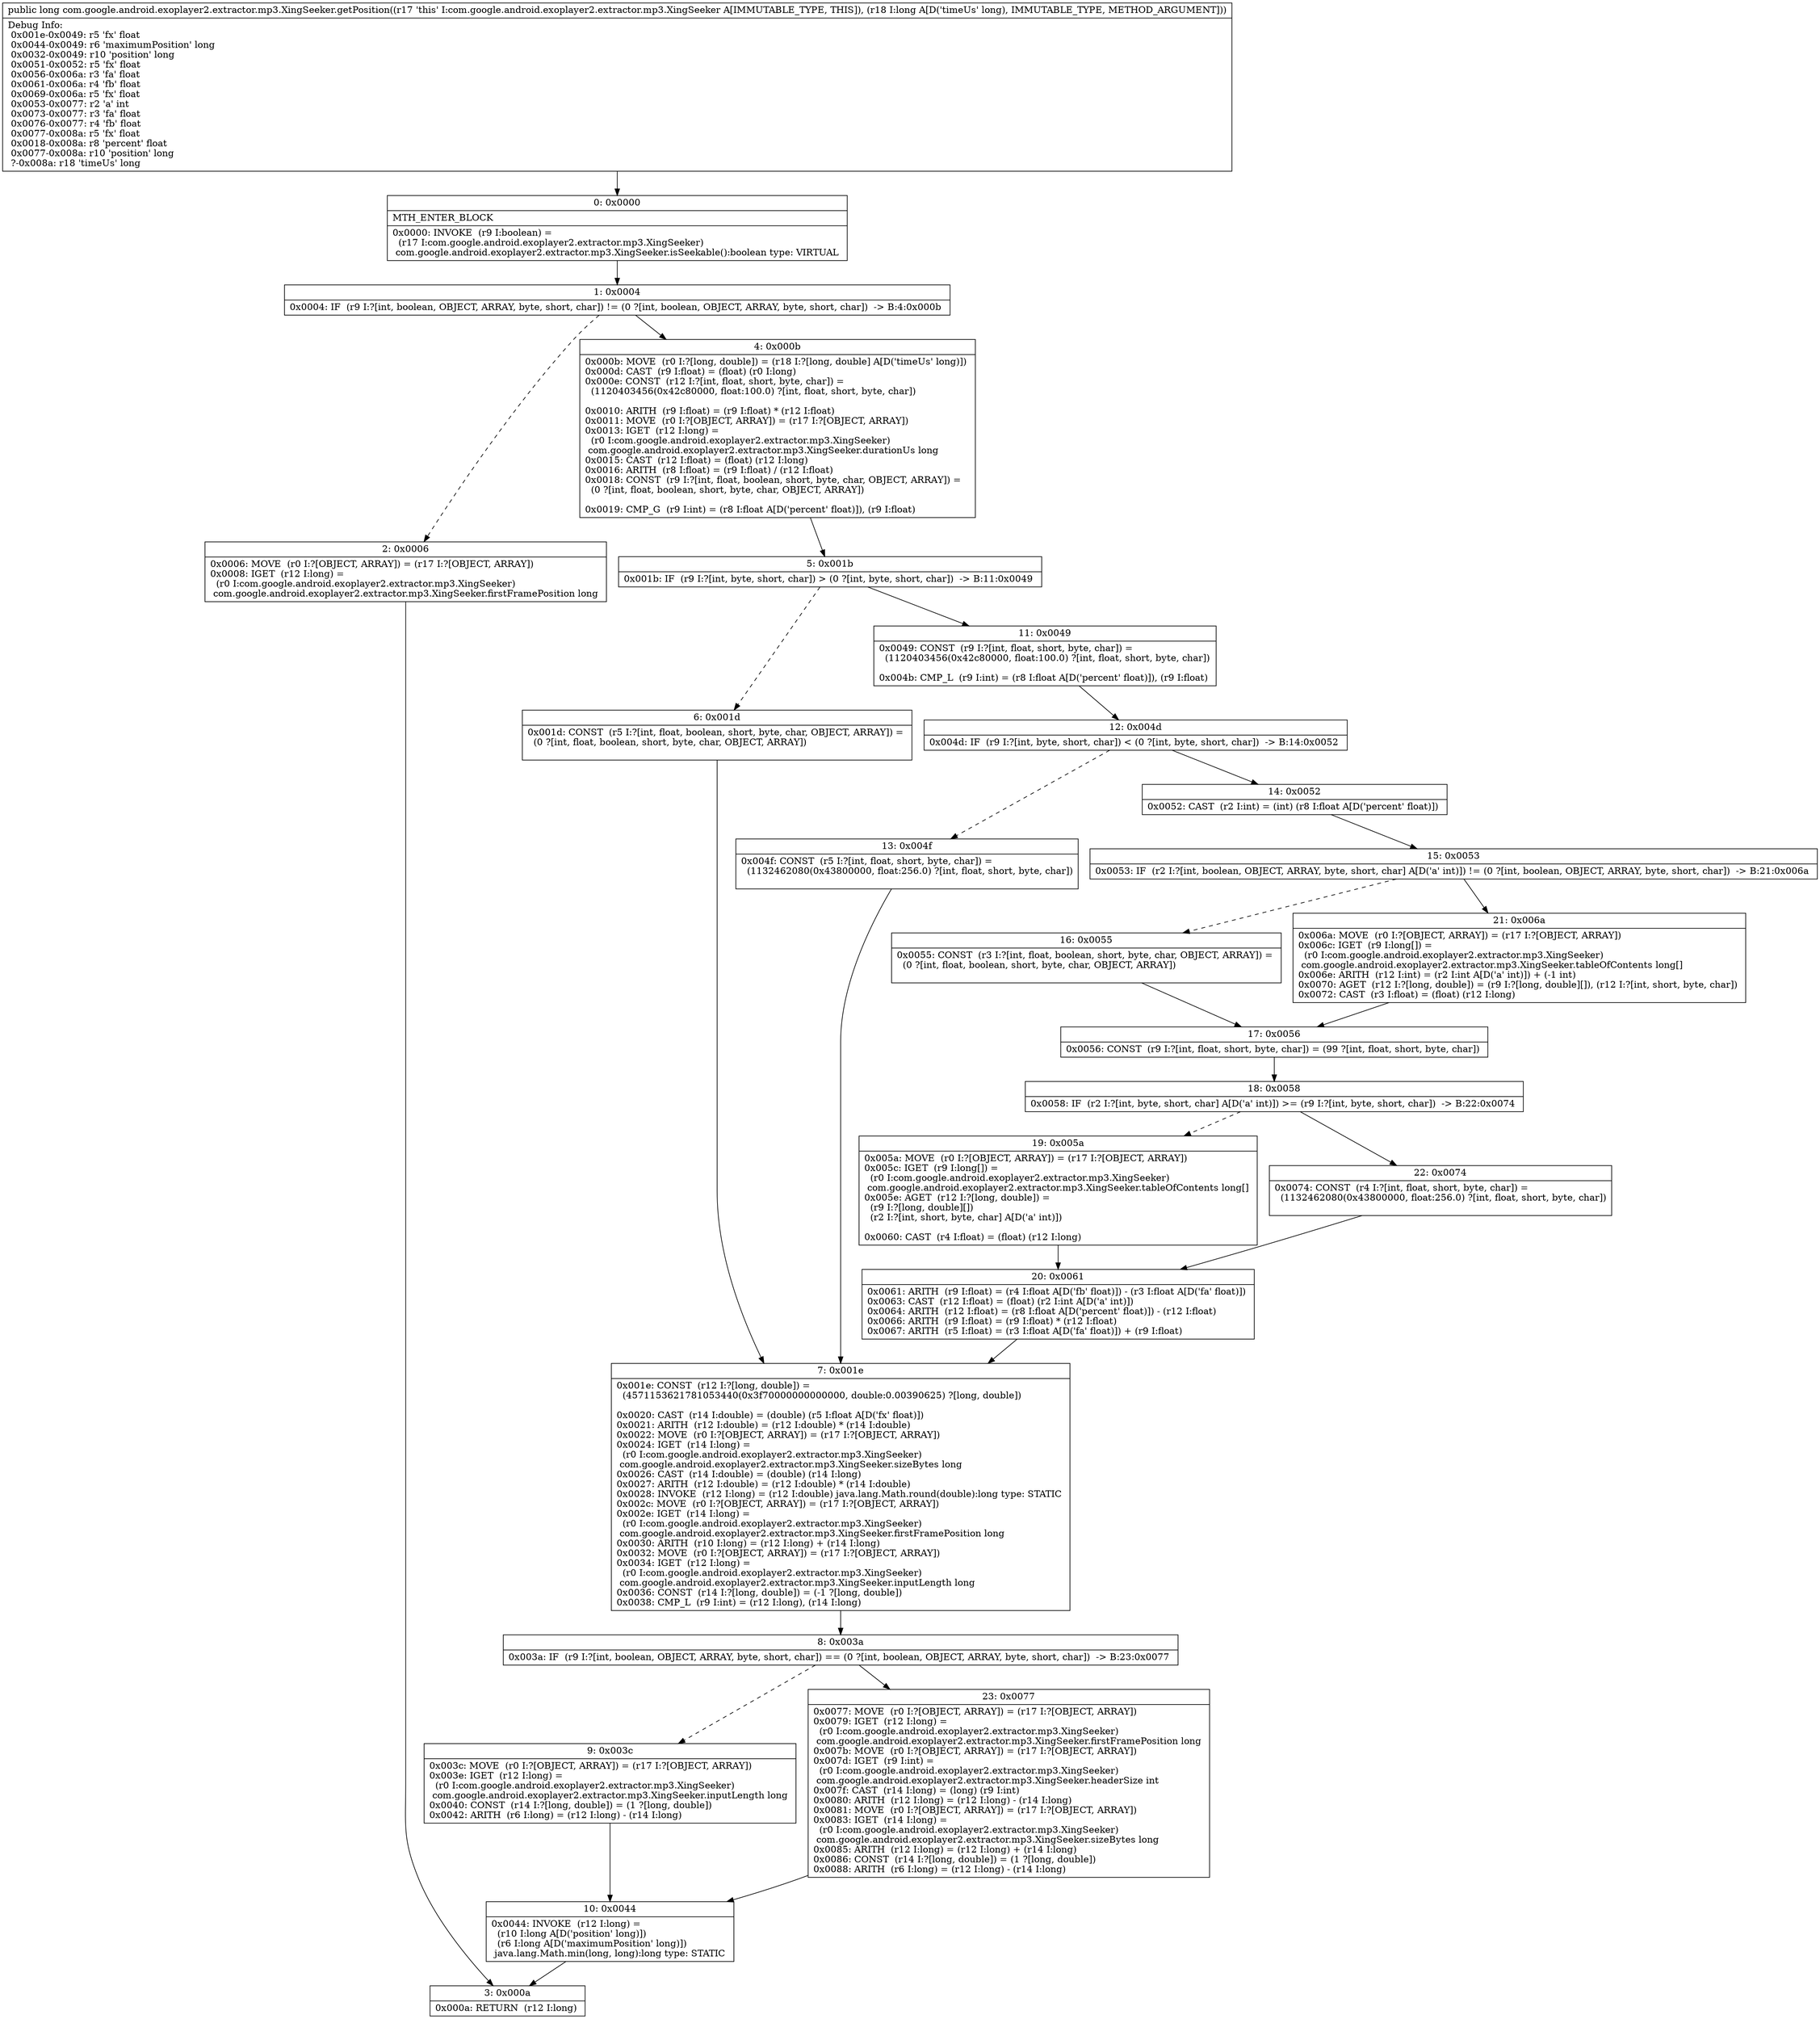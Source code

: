 digraph "CFG forcom.google.android.exoplayer2.extractor.mp3.XingSeeker.getPosition(J)J" {
Node_0 [shape=record,label="{0\:\ 0x0000|MTH_ENTER_BLOCK\l|0x0000: INVOKE  (r9 I:boolean) = \l  (r17 I:com.google.android.exoplayer2.extractor.mp3.XingSeeker)\l com.google.android.exoplayer2.extractor.mp3.XingSeeker.isSeekable():boolean type: VIRTUAL \l}"];
Node_1 [shape=record,label="{1\:\ 0x0004|0x0004: IF  (r9 I:?[int, boolean, OBJECT, ARRAY, byte, short, char]) != (0 ?[int, boolean, OBJECT, ARRAY, byte, short, char])  \-\> B:4:0x000b \l}"];
Node_2 [shape=record,label="{2\:\ 0x0006|0x0006: MOVE  (r0 I:?[OBJECT, ARRAY]) = (r17 I:?[OBJECT, ARRAY]) \l0x0008: IGET  (r12 I:long) = \l  (r0 I:com.google.android.exoplayer2.extractor.mp3.XingSeeker)\l com.google.android.exoplayer2.extractor.mp3.XingSeeker.firstFramePosition long \l}"];
Node_3 [shape=record,label="{3\:\ 0x000a|0x000a: RETURN  (r12 I:long) \l}"];
Node_4 [shape=record,label="{4\:\ 0x000b|0x000b: MOVE  (r0 I:?[long, double]) = (r18 I:?[long, double] A[D('timeUs' long)]) \l0x000d: CAST  (r9 I:float) = (float) (r0 I:long) \l0x000e: CONST  (r12 I:?[int, float, short, byte, char]) = \l  (1120403456(0x42c80000, float:100.0) ?[int, float, short, byte, char])\l \l0x0010: ARITH  (r9 I:float) = (r9 I:float) * (r12 I:float) \l0x0011: MOVE  (r0 I:?[OBJECT, ARRAY]) = (r17 I:?[OBJECT, ARRAY]) \l0x0013: IGET  (r12 I:long) = \l  (r0 I:com.google.android.exoplayer2.extractor.mp3.XingSeeker)\l com.google.android.exoplayer2.extractor.mp3.XingSeeker.durationUs long \l0x0015: CAST  (r12 I:float) = (float) (r12 I:long) \l0x0016: ARITH  (r8 I:float) = (r9 I:float) \/ (r12 I:float) \l0x0018: CONST  (r9 I:?[int, float, boolean, short, byte, char, OBJECT, ARRAY]) = \l  (0 ?[int, float, boolean, short, byte, char, OBJECT, ARRAY])\l \l0x0019: CMP_G  (r9 I:int) = (r8 I:float A[D('percent' float)]), (r9 I:float) \l}"];
Node_5 [shape=record,label="{5\:\ 0x001b|0x001b: IF  (r9 I:?[int, byte, short, char]) \> (0 ?[int, byte, short, char])  \-\> B:11:0x0049 \l}"];
Node_6 [shape=record,label="{6\:\ 0x001d|0x001d: CONST  (r5 I:?[int, float, boolean, short, byte, char, OBJECT, ARRAY]) = \l  (0 ?[int, float, boolean, short, byte, char, OBJECT, ARRAY])\l \l}"];
Node_7 [shape=record,label="{7\:\ 0x001e|0x001e: CONST  (r12 I:?[long, double]) = \l  (4571153621781053440(0x3f70000000000000, double:0.00390625) ?[long, double])\l \l0x0020: CAST  (r14 I:double) = (double) (r5 I:float A[D('fx' float)]) \l0x0021: ARITH  (r12 I:double) = (r12 I:double) * (r14 I:double) \l0x0022: MOVE  (r0 I:?[OBJECT, ARRAY]) = (r17 I:?[OBJECT, ARRAY]) \l0x0024: IGET  (r14 I:long) = \l  (r0 I:com.google.android.exoplayer2.extractor.mp3.XingSeeker)\l com.google.android.exoplayer2.extractor.mp3.XingSeeker.sizeBytes long \l0x0026: CAST  (r14 I:double) = (double) (r14 I:long) \l0x0027: ARITH  (r12 I:double) = (r12 I:double) * (r14 I:double) \l0x0028: INVOKE  (r12 I:long) = (r12 I:double) java.lang.Math.round(double):long type: STATIC \l0x002c: MOVE  (r0 I:?[OBJECT, ARRAY]) = (r17 I:?[OBJECT, ARRAY]) \l0x002e: IGET  (r14 I:long) = \l  (r0 I:com.google.android.exoplayer2.extractor.mp3.XingSeeker)\l com.google.android.exoplayer2.extractor.mp3.XingSeeker.firstFramePosition long \l0x0030: ARITH  (r10 I:long) = (r12 I:long) + (r14 I:long) \l0x0032: MOVE  (r0 I:?[OBJECT, ARRAY]) = (r17 I:?[OBJECT, ARRAY]) \l0x0034: IGET  (r12 I:long) = \l  (r0 I:com.google.android.exoplayer2.extractor.mp3.XingSeeker)\l com.google.android.exoplayer2.extractor.mp3.XingSeeker.inputLength long \l0x0036: CONST  (r14 I:?[long, double]) = (\-1 ?[long, double]) \l0x0038: CMP_L  (r9 I:int) = (r12 I:long), (r14 I:long) \l}"];
Node_8 [shape=record,label="{8\:\ 0x003a|0x003a: IF  (r9 I:?[int, boolean, OBJECT, ARRAY, byte, short, char]) == (0 ?[int, boolean, OBJECT, ARRAY, byte, short, char])  \-\> B:23:0x0077 \l}"];
Node_9 [shape=record,label="{9\:\ 0x003c|0x003c: MOVE  (r0 I:?[OBJECT, ARRAY]) = (r17 I:?[OBJECT, ARRAY]) \l0x003e: IGET  (r12 I:long) = \l  (r0 I:com.google.android.exoplayer2.extractor.mp3.XingSeeker)\l com.google.android.exoplayer2.extractor.mp3.XingSeeker.inputLength long \l0x0040: CONST  (r14 I:?[long, double]) = (1 ?[long, double]) \l0x0042: ARITH  (r6 I:long) = (r12 I:long) \- (r14 I:long) \l}"];
Node_10 [shape=record,label="{10\:\ 0x0044|0x0044: INVOKE  (r12 I:long) = \l  (r10 I:long A[D('position' long)])\l  (r6 I:long A[D('maximumPosition' long)])\l java.lang.Math.min(long, long):long type: STATIC \l}"];
Node_11 [shape=record,label="{11\:\ 0x0049|0x0049: CONST  (r9 I:?[int, float, short, byte, char]) = \l  (1120403456(0x42c80000, float:100.0) ?[int, float, short, byte, char])\l \l0x004b: CMP_L  (r9 I:int) = (r8 I:float A[D('percent' float)]), (r9 I:float) \l}"];
Node_12 [shape=record,label="{12\:\ 0x004d|0x004d: IF  (r9 I:?[int, byte, short, char]) \< (0 ?[int, byte, short, char])  \-\> B:14:0x0052 \l}"];
Node_13 [shape=record,label="{13\:\ 0x004f|0x004f: CONST  (r5 I:?[int, float, short, byte, char]) = \l  (1132462080(0x43800000, float:256.0) ?[int, float, short, byte, char])\l \l}"];
Node_14 [shape=record,label="{14\:\ 0x0052|0x0052: CAST  (r2 I:int) = (int) (r8 I:float A[D('percent' float)]) \l}"];
Node_15 [shape=record,label="{15\:\ 0x0053|0x0053: IF  (r2 I:?[int, boolean, OBJECT, ARRAY, byte, short, char] A[D('a' int)]) != (0 ?[int, boolean, OBJECT, ARRAY, byte, short, char])  \-\> B:21:0x006a \l}"];
Node_16 [shape=record,label="{16\:\ 0x0055|0x0055: CONST  (r3 I:?[int, float, boolean, short, byte, char, OBJECT, ARRAY]) = \l  (0 ?[int, float, boolean, short, byte, char, OBJECT, ARRAY])\l \l}"];
Node_17 [shape=record,label="{17\:\ 0x0056|0x0056: CONST  (r9 I:?[int, float, short, byte, char]) = (99 ?[int, float, short, byte, char]) \l}"];
Node_18 [shape=record,label="{18\:\ 0x0058|0x0058: IF  (r2 I:?[int, byte, short, char] A[D('a' int)]) \>= (r9 I:?[int, byte, short, char])  \-\> B:22:0x0074 \l}"];
Node_19 [shape=record,label="{19\:\ 0x005a|0x005a: MOVE  (r0 I:?[OBJECT, ARRAY]) = (r17 I:?[OBJECT, ARRAY]) \l0x005c: IGET  (r9 I:long[]) = \l  (r0 I:com.google.android.exoplayer2.extractor.mp3.XingSeeker)\l com.google.android.exoplayer2.extractor.mp3.XingSeeker.tableOfContents long[] \l0x005e: AGET  (r12 I:?[long, double]) = \l  (r9 I:?[long, double][])\l  (r2 I:?[int, short, byte, char] A[D('a' int)])\l \l0x0060: CAST  (r4 I:float) = (float) (r12 I:long) \l}"];
Node_20 [shape=record,label="{20\:\ 0x0061|0x0061: ARITH  (r9 I:float) = (r4 I:float A[D('fb' float)]) \- (r3 I:float A[D('fa' float)]) \l0x0063: CAST  (r12 I:float) = (float) (r2 I:int A[D('a' int)]) \l0x0064: ARITH  (r12 I:float) = (r8 I:float A[D('percent' float)]) \- (r12 I:float) \l0x0066: ARITH  (r9 I:float) = (r9 I:float) * (r12 I:float) \l0x0067: ARITH  (r5 I:float) = (r3 I:float A[D('fa' float)]) + (r9 I:float) \l}"];
Node_21 [shape=record,label="{21\:\ 0x006a|0x006a: MOVE  (r0 I:?[OBJECT, ARRAY]) = (r17 I:?[OBJECT, ARRAY]) \l0x006c: IGET  (r9 I:long[]) = \l  (r0 I:com.google.android.exoplayer2.extractor.mp3.XingSeeker)\l com.google.android.exoplayer2.extractor.mp3.XingSeeker.tableOfContents long[] \l0x006e: ARITH  (r12 I:int) = (r2 I:int A[D('a' int)]) + (\-1 int) \l0x0070: AGET  (r12 I:?[long, double]) = (r9 I:?[long, double][]), (r12 I:?[int, short, byte, char]) \l0x0072: CAST  (r3 I:float) = (float) (r12 I:long) \l}"];
Node_22 [shape=record,label="{22\:\ 0x0074|0x0074: CONST  (r4 I:?[int, float, short, byte, char]) = \l  (1132462080(0x43800000, float:256.0) ?[int, float, short, byte, char])\l \l}"];
Node_23 [shape=record,label="{23\:\ 0x0077|0x0077: MOVE  (r0 I:?[OBJECT, ARRAY]) = (r17 I:?[OBJECT, ARRAY]) \l0x0079: IGET  (r12 I:long) = \l  (r0 I:com.google.android.exoplayer2.extractor.mp3.XingSeeker)\l com.google.android.exoplayer2.extractor.mp3.XingSeeker.firstFramePosition long \l0x007b: MOVE  (r0 I:?[OBJECT, ARRAY]) = (r17 I:?[OBJECT, ARRAY]) \l0x007d: IGET  (r9 I:int) = \l  (r0 I:com.google.android.exoplayer2.extractor.mp3.XingSeeker)\l com.google.android.exoplayer2.extractor.mp3.XingSeeker.headerSize int \l0x007f: CAST  (r14 I:long) = (long) (r9 I:int) \l0x0080: ARITH  (r12 I:long) = (r12 I:long) \- (r14 I:long) \l0x0081: MOVE  (r0 I:?[OBJECT, ARRAY]) = (r17 I:?[OBJECT, ARRAY]) \l0x0083: IGET  (r14 I:long) = \l  (r0 I:com.google.android.exoplayer2.extractor.mp3.XingSeeker)\l com.google.android.exoplayer2.extractor.mp3.XingSeeker.sizeBytes long \l0x0085: ARITH  (r12 I:long) = (r12 I:long) + (r14 I:long) \l0x0086: CONST  (r14 I:?[long, double]) = (1 ?[long, double]) \l0x0088: ARITH  (r6 I:long) = (r12 I:long) \- (r14 I:long) \l}"];
MethodNode[shape=record,label="{public long com.google.android.exoplayer2.extractor.mp3.XingSeeker.getPosition((r17 'this' I:com.google.android.exoplayer2.extractor.mp3.XingSeeker A[IMMUTABLE_TYPE, THIS]), (r18 I:long A[D('timeUs' long), IMMUTABLE_TYPE, METHOD_ARGUMENT]))  | Debug Info:\l  0x001e\-0x0049: r5 'fx' float\l  0x0044\-0x0049: r6 'maximumPosition' long\l  0x0032\-0x0049: r10 'position' long\l  0x0051\-0x0052: r5 'fx' float\l  0x0056\-0x006a: r3 'fa' float\l  0x0061\-0x006a: r4 'fb' float\l  0x0069\-0x006a: r5 'fx' float\l  0x0053\-0x0077: r2 'a' int\l  0x0073\-0x0077: r3 'fa' float\l  0x0076\-0x0077: r4 'fb' float\l  0x0077\-0x008a: r5 'fx' float\l  0x0018\-0x008a: r8 'percent' float\l  0x0077\-0x008a: r10 'position' long\l  ?\-0x008a: r18 'timeUs' long\l}"];
MethodNode -> Node_0;
Node_0 -> Node_1;
Node_1 -> Node_2[style=dashed];
Node_1 -> Node_4;
Node_2 -> Node_3;
Node_4 -> Node_5;
Node_5 -> Node_6[style=dashed];
Node_5 -> Node_11;
Node_6 -> Node_7;
Node_7 -> Node_8;
Node_8 -> Node_9[style=dashed];
Node_8 -> Node_23;
Node_9 -> Node_10;
Node_10 -> Node_3;
Node_11 -> Node_12;
Node_12 -> Node_13[style=dashed];
Node_12 -> Node_14;
Node_13 -> Node_7;
Node_14 -> Node_15;
Node_15 -> Node_16[style=dashed];
Node_15 -> Node_21;
Node_16 -> Node_17;
Node_17 -> Node_18;
Node_18 -> Node_19[style=dashed];
Node_18 -> Node_22;
Node_19 -> Node_20;
Node_20 -> Node_7;
Node_21 -> Node_17;
Node_22 -> Node_20;
Node_23 -> Node_10;
}

